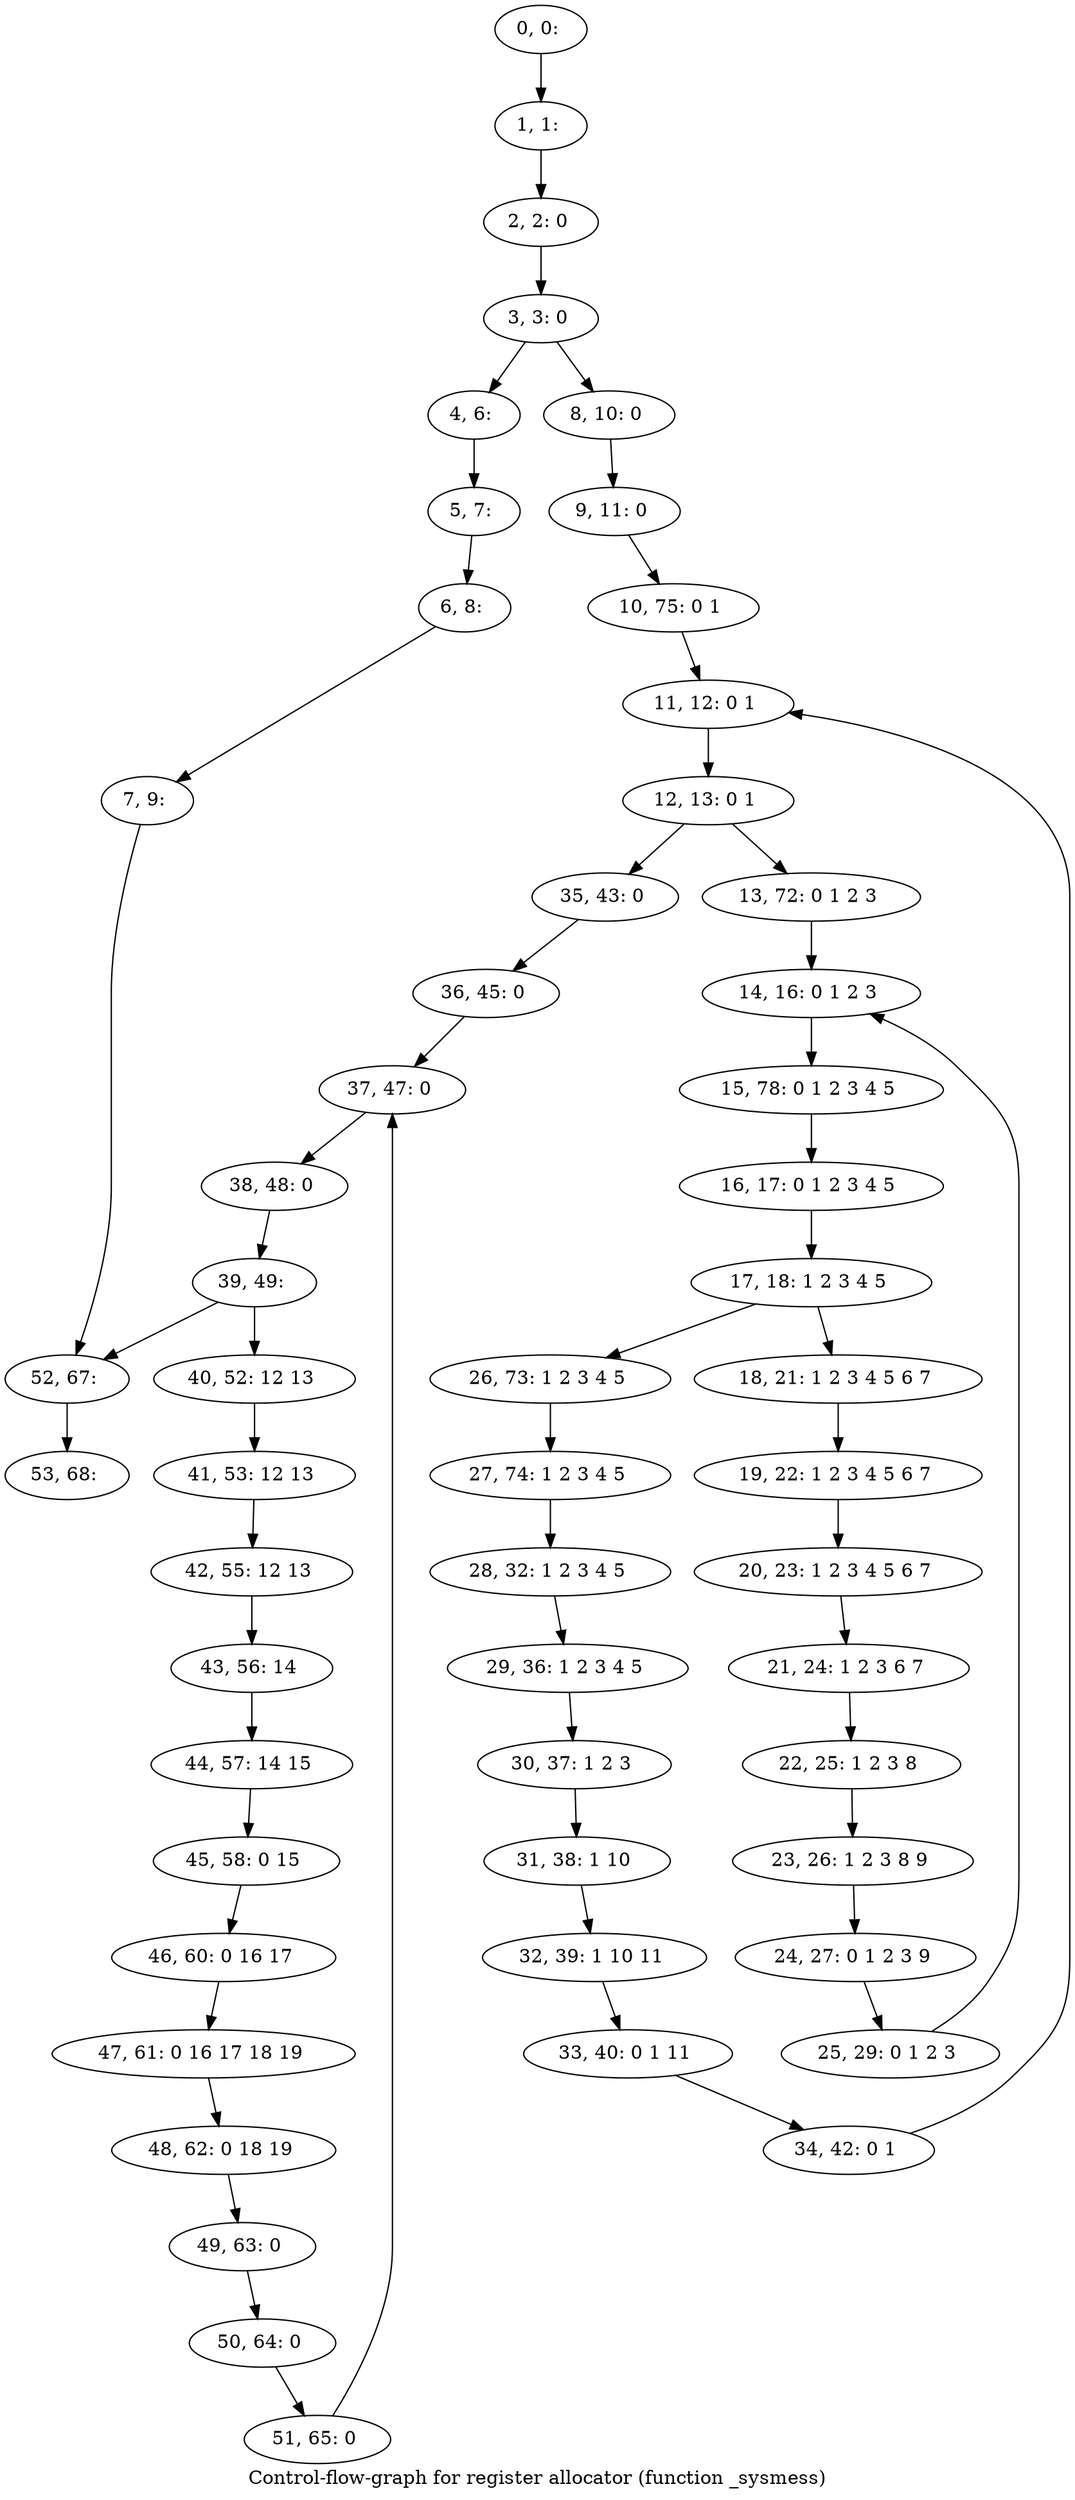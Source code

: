 digraph G {
graph [label="Control-flow-graph for register allocator (function _sysmess)"]
0[label="0, 0: "];
1[label="1, 1: "];
2[label="2, 2: 0 "];
3[label="3, 3: 0 "];
4[label="4, 6: "];
5[label="5, 7: "];
6[label="6, 8: "];
7[label="7, 9: "];
8[label="8, 10: 0 "];
9[label="9, 11: 0 "];
10[label="10, 75: 0 1 "];
11[label="11, 12: 0 1 "];
12[label="12, 13: 0 1 "];
13[label="13, 72: 0 1 2 3 "];
14[label="14, 16: 0 1 2 3 "];
15[label="15, 78: 0 1 2 3 4 5 "];
16[label="16, 17: 0 1 2 3 4 5 "];
17[label="17, 18: 1 2 3 4 5 "];
18[label="18, 21: 1 2 3 4 5 6 7 "];
19[label="19, 22: 1 2 3 4 5 6 7 "];
20[label="20, 23: 1 2 3 4 5 6 7 "];
21[label="21, 24: 1 2 3 6 7 "];
22[label="22, 25: 1 2 3 8 "];
23[label="23, 26: 1 2 3 8 9 "];
24[label="24, 27: 0 1 2 3 9 "];
25[label="25, 29: 0 1 2 3 "];
26[label="26, 73: 1 2 3 4 5 "];
27[label="27, 74: 1 2 3 4 5 "];
28[label="28, 32: 1 2 3 4 5 "];
29[label="29, 36: 1 2 3 4 5 "];
30[label="30, 37: 1 2 3 "];
31[label="31, 38: 1 10 "];
32[label="32, 39: 1 10 11 "];
33[label="33, 40: 0 1 11 "];
34[label="34, 42: 0 1 "];
35[label="35, 43: 0 "];
36[label="36, 45: 0 "];
37[label="37, 47: 0 "];
38[label="38, 48: 0 "];
39[label="39, 49: "];
40[label="40, 52: 12 13 "];
41[label="41, 53: 12 13 "];
42[label="42, 55: 12 13 "];
43[label="43, 56: 14 "];
44[label="44, 57: 14 15 "];
45[label="45, 58: 0 15 "];
46[label="46, 60: 0 16 17 "];
47[label="47, 61: 0 16 17 18 19 "];
48[label="48, 62: 0 18 19 "];
49[label="49, 63: 0 "];
50[label="50, 64: 0 "];
51[label="51, 65: 0 "];
52[label="52, 67: "];
53[label="53, 68: "];
0->1 ;
1->2 ;
2->3 ;
3->4 ;
3->8 ;
4->5 ;
5->6 ;
6->7 ;
7->52 ;
8->9 ;
9->10 ;
10->11 ;
11->12 ;
12->13 ;
12->35 ;
13->14 ;
14->15 ;
15->16 ;
16->17 ;
17->18 ;
17->26 ;
18->19 ;
19->20 ;
20->21 ;
21->22 ;
22->23 ;
23->24 ;
24->25 ;
25->14 ;
26->27 ;
27->28 ;
28->29 ;
29->30 ;
30->31 ;
31->32 ;
32->33 ;
33->34 ;
34->11 ;
35->36 ;
36->37 ;
37->38 ;
38->39 ;
39->40 ;
39->52 ;
40->41 ;
41->42 ;
42->43 ;
43->44 ;
44->45 ;
45->46 ;
46->47 ;
47->48 ;
48->49 ;
49->50 ;
50->51 ;
51->37 ;
52->53 ;
}

